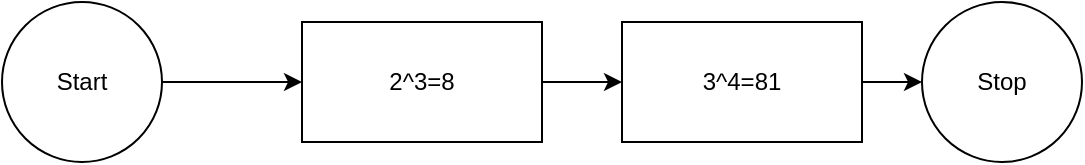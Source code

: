 <mxfile version="15.2.7" type="device"><diagram id="9OHjrNIsMP51Sj8OyY0T" name="Page-1"><mxGraphModel dx="1106" dy="822" grid="1" gridSize="10" guides="1" tooltips="1" connect="1" arrows="1" fold="1" page="1" pageScale="1" pageWidth="827" pageHeight="1169" math="0" shadow="0"><root><mxCell id="0"/><mxCell id="1" parent="0"/><mxCell id="CmhPFODRfWUkkF1K5D7G-1" value="Stop" style="ellipse;whiteSpace=wrap;html=1;aspect=fixed;" parent="1" vertex="1"><mxGeometry x="610" y="120" width="80" height="80" as="geometry"/></mxCell><mxCell id="CmhPFODRfWUkkF1K5D7G-7" value="" style="edgeStyle=orthogonalEdgeStyle;rounded=0;orthogonalLoop=1;jettySize=auto;html=1;" parent="1" source="CmhPFODRfWUkkF1K5D7G-2" target="CmhPFODRfWUkkF1K5D7G-3" edge="1"><mxGeometry relative="1" as="geometry"/></mxCell><mxCell id="CmhPFODRfWUkkF1K5D7G-2" value="Start" style="ellipse;whiteSpace=wrap;html=1;aspect=fixed;" parent="1" vertex="1"><mxGeometry x="150" y="120" width="80" height="80" as="geometry"/></mxCell><mxCell id="CmhPFODRfWUkkF1K5D7G-5" value="" style="edgeStyle=orthogonalEdgeStyle;rounded=0;orthogonalLoop=1;jettySize=auto;html=1;" parent="1" source="CmhPFODRfWUkkF1K5D7G-3" target="CmhPFODRfWUkkF1K5D7G-4" edge="1"><mxGeometry relative="1" as="geometry"/></mxCell><mxCell id="CmhPFODRfWUkkF1K5D7G-3" value="2^3=8" style="rounded=0;whiteSpace=wrap;html=1;" parent="1" vertex="1"><mxGeometry x="300" y="130" width="120" height="60" as="geometry"/></mxCell><mxCell id="CmhPFODRfWUkkF1K5D7G-6" value="" style="edgeStyle=orthogonalEdgeStyle;rounded=0;orthogonalLoop=1;jettySize=auto;html=1;" parent="1" source="CmhPFODRfWUkkF1K5D7G-4" target="CmhPFODRfWUkkF1K5D7G-1" edge="1"><mxGeometry relative="1" as="geometry"/></mxCell><mxCell id="CmhPFODRfWUkkF1K5D7G-4" value="3^4=81" style="rounded=0;whiteSpace=wrap;html=1;" parent="1" vertex="1"><mxGeometry x="460" y="130" width="120" height="60" as="geometry"/></mxCell></root></mxGraphModel></diagram></mxfile>